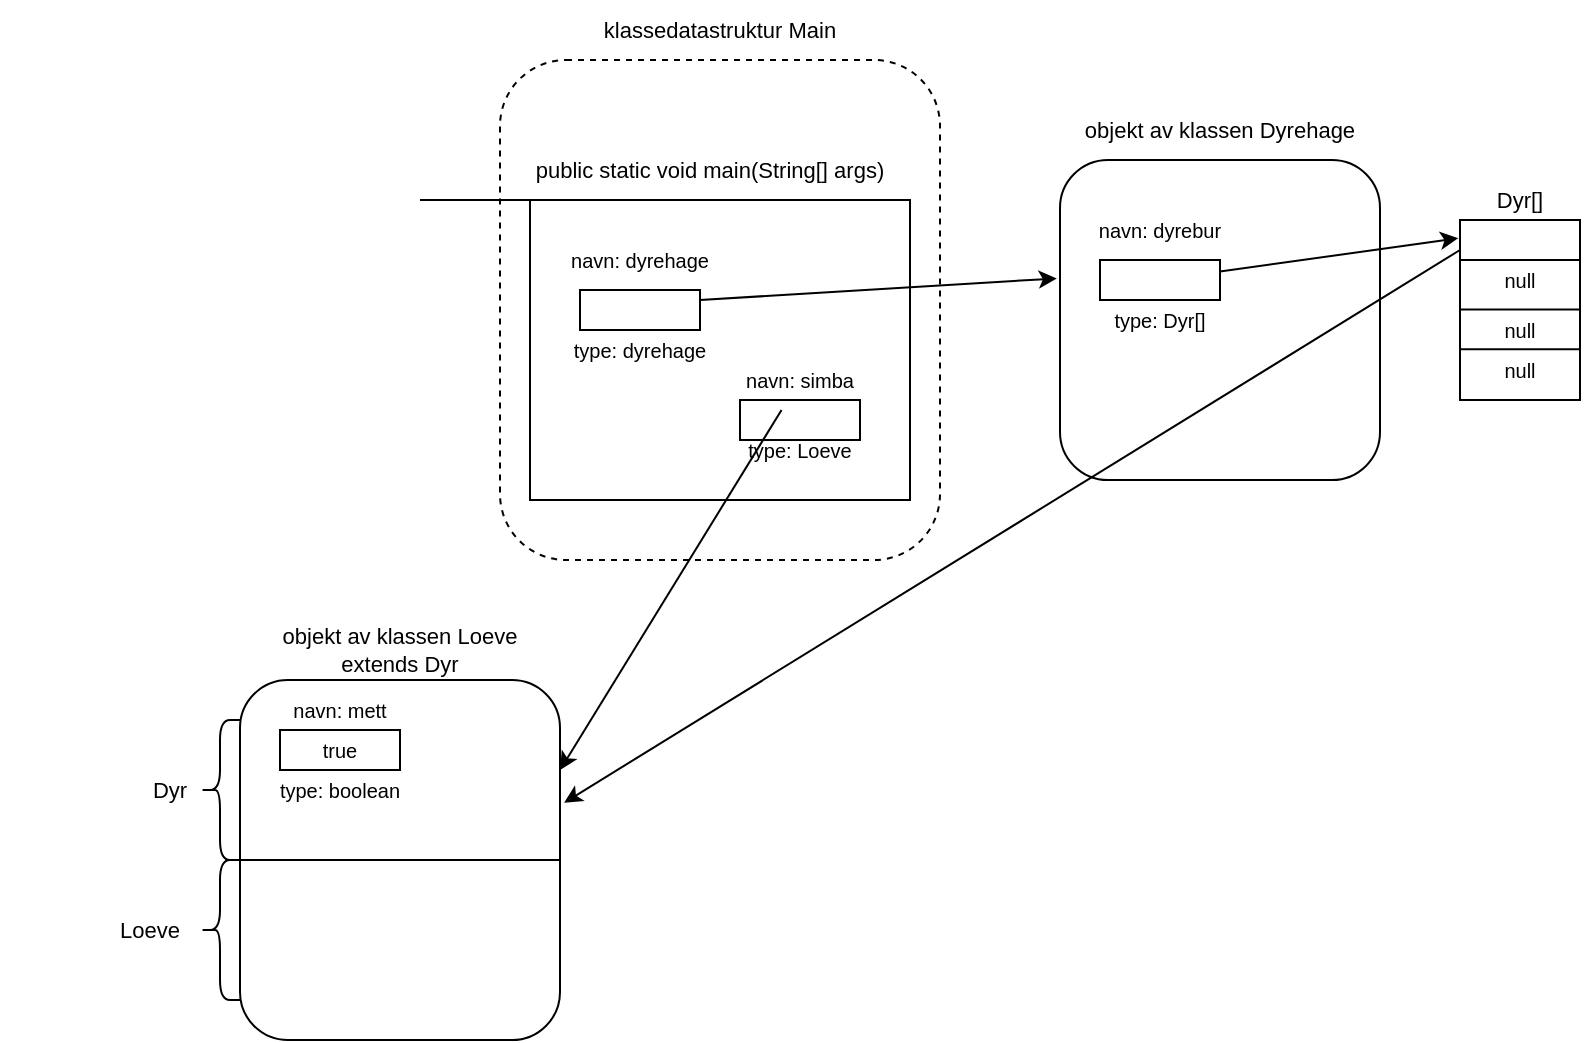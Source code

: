 <mxfile version="20.8.20" type="device"><diagram name="Page-1" id="oHTYhN9L9BCXxmExkSaK"><mxGraphModel dx="1736" dy="617" grid="1" gridSize="10" guides="1" tooltips="1" connect="1" arrows="1" fold="1" page="1" pageScale="1" pageWidth="827" pageHeight="1169" math="0" shadow="0"><root><mxCell id="0"/><mxCell id="1" parent="0"/><mxCell id="hOM92W5EUtOYzkp3QGcO-1" value="" style="rounded=1;whiteSpace=wrap;html=1;dashed=1;" vertex="1" parent="1"><mxGeometry x="230" y="190" width="220" height="250" as="geometry"/></mxCell><mxCell id="hOM92W5EUtOYzkp3QGcO-3" value="" style="rounded=0;whiteSpace=wrap;html=1;" vertex="1" parent="1"><mxGeometry x="245" y="260" width="190" height="150" as="geometry"/></mxCell><mxCell id="hOM92W5EUtOYzkp3QGcO-4" value="public static void main(String[] args)" style="text;html=1;strokeColor=none;fillColor=none;align=center;verticalAlign=middle;whiteSpace=wrap;rounded=0;fontSize=11;" vertex="1" parent="1"><mxGeometry x="230" y="230" width="210" height="30" as="geometry"/></mxCell><mxCell id="hOM92W5EUtOYzkp3QGcO-6" value="klassedatastruktur Main" style="text;html=1;strokeColor=none;fillColor=none;align=center;verticalAlign=middle;whiteSpace=wrap;rounded=0;fontSize=11;" vertex="1" parent="1"><mxGeometry x="280" y="160" width="120" height="30" as="geometry"/></mxCell><mxCell id="hOM92W5EUtOYzkp3QGcO-7" value="" style="endArrow=none;html=1;rounded=0;fontSize=11;" edge="1" parent="1"><mxGeometry width="50" height="50" relative="1" as="geometry"><mxPoint x="190" y="260" as="sourcePoint"/><mxPoint x="245" y="260" as="targetPoint"/></mxGeometry></mxCell><mxCell id="hOM92W5EUtOYzkp3QGcO-8" value="" style="rounded=0;whiteSpace=wrap;html=1;fontSize=11;" vertex="1" parent="1"><mxGeometry x="270" y="305" width="60" height="20" as="geometry"/></mxCell><mxCell id="hOM92W5EUtOYzkp3QGcO-9" value="&lt;font style=&quot;font-size: 10px;&quot;&gt;navn: dyrehage&lt;/font&gt;" style="text;html=1;strokeColor=none;fillColor=none;align=center;verticalAlign=middle;whiteSpace=wrap;rounded=0;fontSize=11;" vertex="1" parent="1"><mxGeometry x="250" y="275" width="100" height="30" as="geometry"/></mxCell><mxCell id="hOM92W5EUtOYzkp3QGcO-10" value="type: dyrehage" style="text;html=1;strokeColor=none;fillColor=none;align=center;verticalAlign=middle;whiteSpace=wrap;rounded=0;fontSize=10;" vertex="1" parent="1"><mxGeometry x="260" y="320" width="80" height="30" as="geometry"/></mxCell><mxCell id="hOM92W5EUtOYzkp3QGcO-11" value="" style="rounded=1;whiteSpace=wrap;html=1;fontSize=10;" vertex="1" parent="1"><mxGeometry x="510" y="240" width="160" height="160" as="geometry"/></mxCell><mxCell id="hOM92W5EUtOYzkp3QGcO-12" value="&lt;font style=&quot;font-size: 11px;&quot;&gt;objekt av klassen Dyrehage&lt;/font&gt;" style="text;html=1;strokeColor=none;fillColor=none;align=center;verticalAlign=middle;whiteSpace=wrap;rounded=0;fontSize=10;" vertex="1" parent="1"><mxGeometry x="515" y="210" width="150" height="30" as="geometry"/></mxCell><mxCell id="hOM92W5EUtOYzkp3QGcO-14" value="" style="rounded=0;whiteSpace=wrap;html=1;fontSize=11;" vertex="1" parent="1"><mxGeometry x="530" y="290" width="60" height="20" as="geometry"/></mxCell><mxCell id="hOM92W5EUtOYzkp3QGcO-15" value="&lt;font style=&quot;font-size: 10px;&quot;&gt;navn: dyrebur&lt;/font&gt;" style="text;html=1;strokeColor=none;fillColor=none;align=center;verticalAlign=middle;whiteSpace=wrap;rounded=0;fontSize=11;" vertex="1" parent="1"><mxGeometry x="510" y="260" width="100" height="30" as="geometry"/></mxCell><mxCell id="hOM92W5EUtOYzkp3QGcO-16" value="&lt;span style=&quot;font-size: 10px;&quot;&gt;type: Dyr[]&lt;/span&gt;" style="text;html=1;strokeColor=none;fillColor=none;align=center;verticalAlign=middle;whiteSpace=wrap;rounded=0;fontSize=11;" vertex="1" parent="1"><mxGeometry x="510" y="305" width="100" height="30" as="geometry"/></mxCell><mxCell id="hOM92W5EUtOYzkp3QGcO-19" value="" style="rounded=0;whiteSpace=wrap;html=1;fontSize=11;" vertex="1" parent="1"><mxGeometry x="710" y="270" width="60" height="90" as="geometry"/></mxCell><mxCell id="hOM92W5EUtOYzkp3QGcO-20" value="" style="endArrow=none;html=1;rounded=0;fontSize=11;" edge="1" parent="1"><mxGeometry width="50" height="50" relative="1" as="geometry"><mxPoint x="710" y="334.61" as="sourcePoint"/><mxPoint x="770" y="334.61" as="targetPoint"/></mxGeometry></mxCell><mxCell id="hOM92W5EUtOYzkp3QGcO-21" value="" style="endArrow=none;html=1;rounded=0;fontSize=11;" edge="1" parent="1"><mxGeometry width="50" height="50" relative="1" as="geometry"><mxPoint x="710" y="314.8" as="sourcePoint"/><mxPoint x="770" y="314.8" as="targetPoint"/></mxGeometry></mxCell><mxCell id="hOM92W5EUtOYzkp3QGcO-22" value="" style="endArrow=none;html=1;rounded=0;fontSize=11;" edge="1" parent="1"><mxGeometry width="50" height="50" relative="1" as="geometry"><mxPoint x="710" y="290" as="sourcePoint"/><mxPoint x="770" y="290" as="targetPoint"/></mxGeometry></mxCell><mxCell id="hOM92W5EUtOYzkp3QGcO-23" value="" style="rounded=1;whiteSpace=wrap;html=1;fontSize=10;" vertex="1" parent="1"><mxGeometry x="100" y="500" width="160" height="180" as="geometry"/></mxCell><mxCell id="hOM92W5EUtOYzkp3QGcO-24" value="&lt;font style=&quot;font-size: 11px;&quot;&gt;objekt av klassen Loeve extends Dyr&lt;/font&gt;" style="text;html=1;strokeColor=none;fillColor=none;align=center;verticalAlign=middle;whiteSpace=wrap;rounded=0;fontSize=10;" vertex="1" parent="1"><mxGeometry x="105" y="470" width="150" height="30" as="geometry"/></mxCell><mxCell id="hOM92W5EUtOYzkp3QGcO-25" value="" style="rounded=0;whiteSpace=wrap;html=1;fontSize=11;" vertex="1" parent="1"><mxGeometry x="120" y="525" width="60" height="20" as="geometry"/></mxCell><mxCell id="hOM92W5EUtOYzkp3QGcO-26" value="&lt;font style=&quot;font-size: 10px;&quot;&gt;navn: mett&lt;/font&gt;" style="text;html=1;strokeColor=none;fillColor=none;align=center;verticalAlign=middle;whiteSpace=wrap;rounded=0;fontSize=11;" vertex="1" parent="1"><mxGeometry x="100" y="500" width="100" height="30" as="geometry"/></mxCell><mxCell id="hOM92W5EUtOYzkp3QGcO-27" value="&lt;span style=&quot;font-size: 10px;&quot;&gt;type: boolean&lt;/span&gt;" style="text;html=1;strokeColor=none;fillColor=none;align=center;verticalAlign=middle;whiteSpace=wrap;rounded=0;fontSize=11;" vertex="1" parent="1"><mxGeometry x="100" y="540" width="100" height="30" as="geometry"/></mxCell><mxCell id="hOM92W5EUtOYzkp3QGcO-29" value="&lt;span style=&quot;font-size: 10px;&quot;&gt;true&lt;br&gt;&lt;/span&gt;" style="text;html=1;strokeColor=none;fillColor=none;align=center;verticalAlign=middle;whiteSpace=wrap;rounded=0;fontSize=11;" vertex="1" parent="1"><mxGeometry x="100" y="520" width="100" height="30" as="geometry"/></mxCell><mxCell id="hOM92W5EUtOYzkp3QGcO-30" value="" style="rounded=0;whiteSpace=wrap;html=1;fontSize=11;" vertex="1" parent="1"><mxGeometry x="350" y="360" width="60" height="20" as="geometry"/></mxCell><mxCell id="hOM92W5EUtOYzkp3QGcO-31" value="type: Loeve" style="text;html=1;strokeColor=none;fillColor=none;align=center;verticalAlign=middle;whiteSpace=wrap;rounded=0;fontSize=10;" vertex="1" parent="1"><mxGeometry x="340" y="370" width="80" height="30" as="geometry"/></mxCell><mxCell id="hOM92W5EUtOYzkp3QGcO-32" value="&lt;font style=&quot;font-size: 10px;&quot;&gt;navn: simba&lt;/font&gt;" style="text;html=1;strokeColor=none;fillColor=none;align=center;verticalAlign=middle;whiteSpace=wrap;rounded=0;fontSize=11;" vertex="1" parent="1"><mxGeometry x="330" y="335" width="100" height="30" as="geometry"/></mxCell><mxCell id="hOM92W5EUtOYzkp3QGcO-33" value="Dyr[]" style="text;html=1;strokeColor=none;fillColor=none;align=center;verticalAlign=middle;whiteSpace=wrap;rounded=0;fontSize=11;" vertex="1" parent="1"><mxGeometry x="710" y="245" width="60" height="30" as="geometry"/></mxCell><mxCell id="hOM92W5EUtOYzkp3QGcO-34" value="" style="endArrow=classic;html=1;rounded=0;fontSize=11;entryX=1;entryY=0.25;entryDx=0;entryDy=0;" edge="1" parent="1" source="hOM92W5EUtOYzkp3QGcO-32" target="hOM92W5EUtOYzkp3QGcO-23"><mxGeometry width="50" height="50" relative="1" as="geometry"><mxPoint x="410" y="480" as="sourcePoint"/><mxPoint x="460" y="430" as="targetPoint"/></mxGeometry></mxCell><mxCell id="hOM92W5EUtOYzkp3QGcO-35" value="" style="endArrow=none;html=1;rounded=0;fontSize=11;entryX=1;entryY=0.5;entryDx=0;entryDy=0;exitX=0;exitY=0.5;exitDx=0;exitDy=0;" edge="1" parent="1" source="hOM92W5EUtOYzkp3QGcO-23" target="hOM92W5EUtOYzkp3QGcO-23"><mxGeometry width="50" height="50" relative="1" as="geometry"><mxPoint x="100" y="585" as="sourcePoint"/><mxPoint x="150" y="535" as="targetPoint"/></mxGeometry></mxCell><mxCell id="hOM92W5EUtOYzkp3QGcO-36" value="&lt;font style=&quot;font-size: 10px;&quot;&gt;null&lt;/font&gt;" style="text;html=1;strokeColor=none;fillColor=none;align=center;verticalAlign=middle;whiteSpace=wrap;rounded=0;fontSize=11;" vertex="1" parent="1"><mxGeometry x="710" y="285" width="60" height="30" as="geometry"/></mxCell><mxCell id="hOM92W5EUtOYzkp3QGcO-37" value="&lt;font style=&quot;font-size: 10px;&quot;&gt;null&lt;/font&gt;" style="text;html=1;strokeColor=none;fillColor=none;align=center;verticalAlign=middle;whiteSpace=wrap;rounded=0;fontSize=11;" vertex="1" parent="1"><mxGeometry x="710" y="310" width="60" height="30" as="geometry"/></mxCell><mxCell id="hOM92W5EUtOYzkp3QGcO-38" value="&lt;font style=&quot;font-size: 10px;&quot;&gt;null&lt;/font&gt;" style="text;html=1;strokeColor=none;fillColor=none;align=center;verticalAlign=middle;whiteSpace=wrap;rounded=0;fontSize=11;" vertex="1" parent="1"><mxGeometry x="710" y="330" width="60" height="30" as="geometry"/></mxCell><mxCell id="hOM92W5EUtOYzkp3QGcO-39" value="" style="endArrow=classic;html=1;rounded=0;fontSize=10;entryX=-0.014;entryY=0.101;entryDx=0;entryDy=0;entryPerimeter=0;" edge="1" parent="1" source="hOM92W5EUtOYzkp3QGcO-14" target="hOM92W5EUtOYzkp3QGcO-19"><mxGeometry width="50" height="50" relative="1" as="geometry"><mxPoint x="660" y="350" as="sourcePoint"/><mxPoint x="710" y="300" as="targetPoint"/></mxGeometry></mxCell><mxCell id="hOM92W5EUtOYzkp3QGcO-40" value="" style="endArrow=classic;html=1;rounded=0;fontSize=10;entryX=1.013;entryY=0.341;entryDx=0;entryDy=0;entryPerimeter=0;exitX=0;exitY=0;exitDx=0;exitDy=0;" edge="1" parent="1" source="hOM92W5EUtOYzkp3QGcO-36" target="hOM92W5EUtOYzkp3QGcO-23"><mxGeometry width="50" height="50" relative="1" as="geometry"><mxPoint x="500" y="450" as="sourcePoint"/><mxPoint x="550" y="400" as="targetPoint"/></mxGeometry></mxCell><mxCell id="hOM92W5EUtOYzkp3QGcO-41" value="" style="endArrow=classic;html=1;rounded=0;fontSize=10;entryX=-0.01;entryY=0.37;entryDx=0;entryDy=0;entryPerimeter=0;exitX=1;exitY=0.25;exitDx=0;exitDy=0;" edge="1" parent="1" source="hOM92W5EUtOYzkp3QGcO-8" target="hOM92W5EUtOYzkp3QGcO-11"><mxGeometry width="50" height="50" relative="1" as="geometry"><mxPoint x="440" y="450" as="sourcePoint"/><mxPoint x="490" y="400" as="targetPoint"/></mxGeometry></mxCell><mxCell id="hOM92W5EUtOYzkp3QGcO-43" value="" style="shape=curlyBracket;whiteSpace=wrap;html=1;rounded=1;labelPosition=left;verticalLabelPosition=middle;align=right;verticalAlign=middle;strokeWidth=1;fontSize=10;" vertex="1" parent="1"><mxGeometry x="80" y="520" width="20" height="70" as="geometry"/></mxCell><mxCell id="hOM92W5EUtOYzkp3QGcO-44" value="" style="shape=curlyBracket;whiteSpace=wrap;html=1;rounded=1;labelPosition=left;verticalLabelPosition=middle;align=right;verticalAlign=middle;strokeWidth=1;fontSize=10;" vertex="1" parent="1"><mxGeometry x="80" y="590" width="20" height="70" as="geometry"/></mxCell><mxCell id="hOM92W5EUtOYzkp3QGcO-45" value="&lt;span style=&quot;font-size: 11px;&quot;&gt;Dyr&lt;/span&gt;" style="text;html=1;strokeColor=none;fillColor=none;align=center;verticalAlign=middle;whiteSpace=wrap;rounded=0;fontSize=10;" vertex="1" parent="1"><mxGeometry x="-10" y="540" width="150" height="30" as="geometry"/></mxCell><mxCell id="hOM92W5EUtOYzkp3QGcO-46" value="&lt;span style=&quot;font-size: 11px;&quot;&gt;Loeve&lt;/span&gt;" style="text;html=1;strokeColor=none;fillColor=none;align=center;verticalAlign=middle;whiteSpace=wrap;rounded=0;fontSize=10;" vertex="1" parent="1"><mxGeometry x="-20" y="610" width="150" height="30" as="geometry"/></mxCell></root></mxGraphModel></diagram></mxfile>